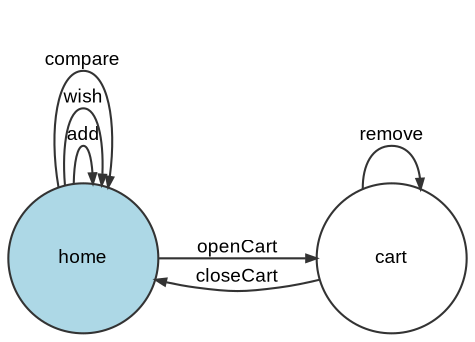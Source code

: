 digraph workflow {
  ratio="compress" rankdir="LR" label=""
  node [fontsize="9" fontname="Arial" color="#333333" fillcolor="lightblue" fixedsize="false" width="1"];
  edge [fontsize="9" fontname="Arial" color="#333333" arrowhead="normal" arrowsize="0.5"];

  place_e83249bd3ba79932e16fb1fb5100dafade9954c2 [label="home", shape=circle, style="filled"];
  place_8bfb4e1aa590eab8f08f837b97acf5803a5737ed [label="cart", shape=circle];
  place_e83249bd3ba79932e16fb1fb5100dafade9954c2 -> place_e83249bd3ba79932e16fb1fb5100dafade9954c2 [label="add" style="solid"];
  place_e83249bd3ba79932e16fb1fb5100dafade9954c2 -> place_e83249bd3ba79932e16fb1fb5100dafade9954c2 [label="wish" style="solid"];
  place_e83249bd3ba79932e16fb1fb5100dafade9954c2 -> place_e83249bd3ba79932e16fb1fb5100dafade9954c2 [label="compare" style="solid"];
  place_e83249bd3ba79932e16fb1fb5100dafade9954c2 -> place_8bfb4e1aa590eab8f08f837b97acf5803a5737ed [label="openCart" style="solid"];
  place_8bfb4e1aa590eab8f08f837b97acf5803a5737ed -> place_e83249bd3ba79932e16fb1fb5100dafade9954c2 [label="closeCart" style="solid"];
  place_8bfb4e1aa590eab8f08f837b97acf5803a5737ed -> place_8bfb4e1aa590eab8f08f837b97acf5803a5737ed [label="remove" style="solid"];
}

